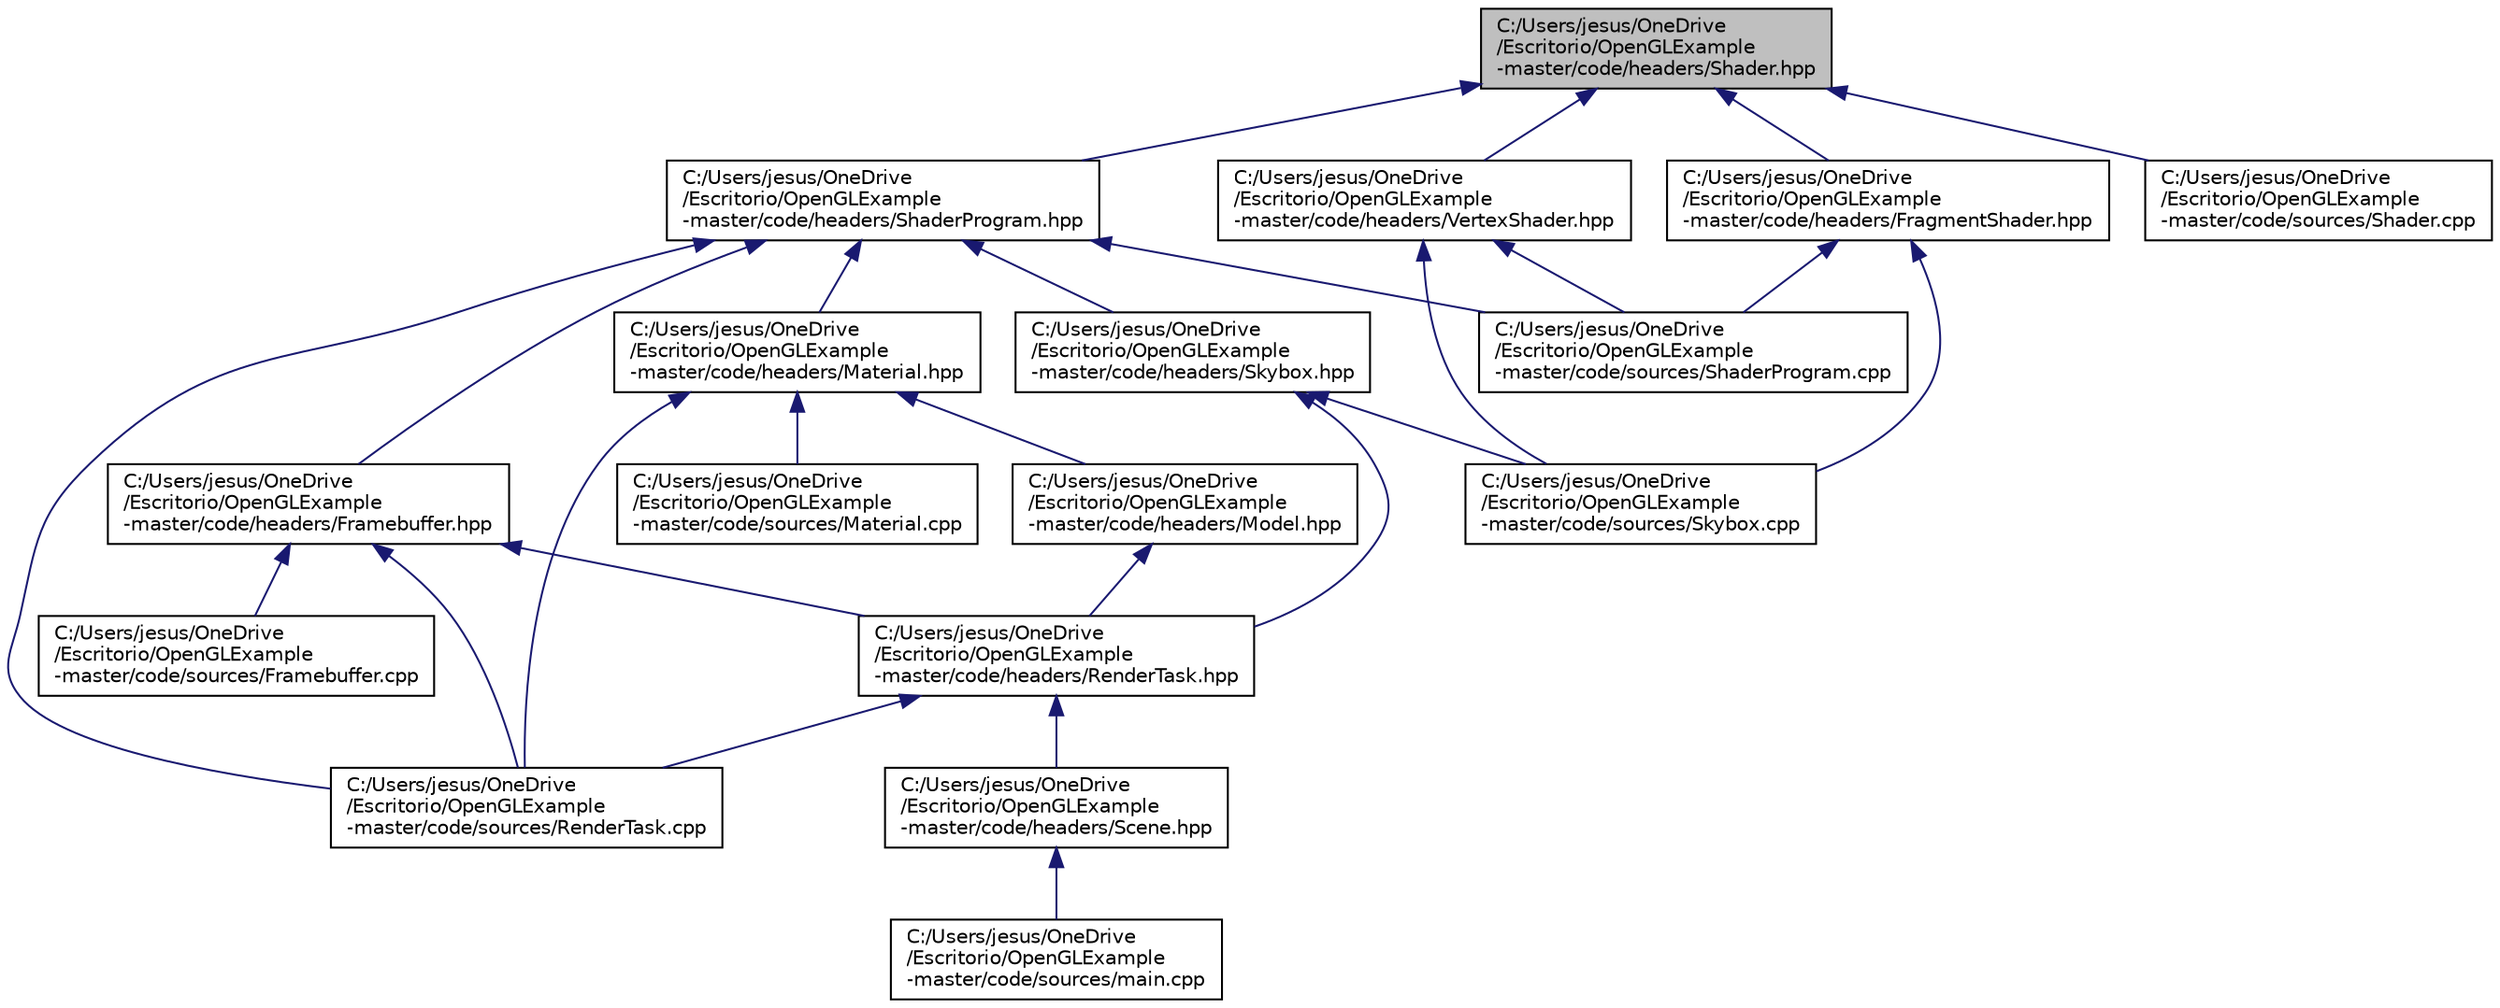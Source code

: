digraph "C:/Users/jesus/OneDrive/Escritorio/OpenGLExample-master/code/headers/Shader.hpp"
{
 // LATEX_PDF_SIZE
  edge [fontname="Helvetica",fontsize="10",labelfontname="Helvetica",labelfontsize="10"];
  node [fontname="Helvetica",fontsize="10",shape=record];
  Node1 [label="C:/Users/jesus/OneDrive\l/Escritorio/OpenGLExample\l-master/code/headers/Shader.hpp",height=0.2,width=0.4,color="black", fillcolor="grey75", style="filled", fontcolor="black",tooltip=" "];
  Node1 -> Node2 [dir="back",color="midnightblue",fontsize="10",style="solid",fontname="Helvetica"];
  Node2 [label="C:/Users/jesus/OneDrive\l/Escritorio/OpenGLExample\l-master/code/headers/FragmentShader.hpp",height=0.2,width=0.4,color="black", fillcolor="white", style="filled",URL="$_fragment_shader_8hpp.html",tooltip=" "];
  Node2 -> Node3 [dir="back",color="midnightblue",fontsize="10",style="solid",fontname="Helvetica"];
  Node3 [label="C:/Users/jesus/OneDrive\l/Escritorio/OpenGLExample\l-master/code/sources/ShaderProgram.cpp",height=0.2,width=0.4,color="black", fillcolor="white", style="filled",URL="$_shader_program_8cpp.html",tooltip=" "];
  Node2 -> Node4 [dir="back",color="midnightblue",fontsize="10",style="solid",fontname="Helvetica"];
  Node4 [label="C:/Users/jesus/OneDrive\l/Escritorio/OpenGLExample\l-master/code/sources/Skybox.cpp",height=0.2,width=0.4,color="black", fillcolor="white", style="filled",URL="$_skybox_8cpp.html",tooltip=" "];
  Node1 -> Node5 [dir="back",color="midnightblue",fontsize="10",style="solid",fontname="Helvetica"];
  Node5 [label="C:/Users/jesus/OneDrive\l/Escritorio/OpenGLExample\l-master/code/headers/ShaderProgram.hpp",height=0.2,width=0.4,color="black", fillcolor="white", style="filled",URL="$_shader_program_8hpp.html",tooltip=" "];
  Node5 -> Node6 [dir="back",color="midnightblue",fontsize="10",style="solid",fontname="Helvetica"];
  Node6 [label="C:/Users/jesus/OneDrive\l/Escritorio/OpenGLExample\l-master/code/headers/Framebuffer.hpp",height=0.2,width=0.4,color="black", fillcolor="white", style="filled",URL="$_framebuffer_8hpp.html",tooltip=" "];
  Node6 -> Node7 [dir="back",color="midnightblue",fontsize="10",style="solid",fontname="Helvetica"];
  Node7 [label="C:/Users/jesus/OneDrive\l/Escritorio/OpenGLExample\l-master/code/headers/RenderTask.hpp",height=0.2,width=0.4,color="black", fillcolor="white", style="filled",URL="$_render_task_8hpp.html",tooltip=" "];
  Node7 -> Node8 [dir="back",color="midnightblue",fontsize="10",style="solid",fontname="Helvetica"];
  Node8 [label="C:/Users/jesus/OneDrive\l/Escritorio/OpenGLExample\l-master/code/headers/Scene.hpp",height=0.2,width=0.4,color="black", fillcolor="white", style="filled",URL="$_scene_8hpp.html",tooltip=" "];
  Node8 -> Node9 [dir="back",color="midnightblue",fontsize="10",style="solid",fontname="Helvetica"];
  Node9 [label="C:/Users/jesus/OneDrive\l/Escritorio/OpenGLExample\l-master/code/sources/main.cpp",height=0.2,width=0.4,color="black", fillcolor="white", style="filled",URL="$main_8cpp.html",tooltip=" "];
  Node7 -> Node10 [dir="back",color="midnightblue",fontsize="10",style="solid",fontname="Helvetica"];
  Node10 [label="C:/Users/jesus/OneDrive\l/Escritorio/OpenGLExample\l-master/code/sources/RenderTask.cpp",height=0.2,width=0.4,color="black", fillcolor="white", style="filled",URL="$_render_task_8cpp.html",tooltip=" "];
  Node6 -> Node11 [dir="back",color="midnightblue",fontsize="10",style="solid",fontname="Helvetica"];
  Node11 [label="C:/Users/jesus/OneDrive\l/Escritorio/OpenGLExample\l-master/code/sources/Framebuffer.cpp",height=0.2,width=0.4,color="black", fillcolor="white", style="filled",URL="$_framebuffer_8cpp.html",tooltip=" "];
  Node6 -> Node10 [dir="back",color="midnightblue",fontsize="10",style="solid",fontname="Helvetica"];
  Node5 -> Node12 [dir="back",color="midnightblue",fontsize="10",style="solid",fontname="Helvetica"];
  Node12 [label="C:/Users/jesus/OneDrive\l/Escritorio/OpenGLExample\l-master/code/headers/Material.hpp",height=0.2,width=0.4,color="black", fillcolor="white", style="filled",URL="$_material_8hpp.html",tooltip=" "];
  Node12 -> Node13 [dir="back",color="midnightblue",fontsize="10",style="solid",fontname="Helvetica"];
  Node13 [label="C:/Users/jesus/OneDrive\l/Escritorio/OpenGLExample\l-master/code/headers/Model.hpp",height=0.2,width=0.4,color="black", fillcolor="white", style="filled",URL="$_model_8hpp.html",tooltip=" "];
  Node13 -> Node7 [dir="back",color="midnightblue",fontsize="10",style="solid",fontname="Helvetica"];
  Node12 -> Node14 [dir="back",color="midnightblue",fontsize="10",style="solid",fontname="Helvetica"];
  Node14 [label="C:/Users/jesus/OneDrive\l/Escritorio/OpenGLExample\l-master/code/sources/Material.cpp",height=0.2,width=0.4,color="black", fillcolor="white", style="filled",URL="$_material_8cpp.html",tooltip=" "];
  Node12 -> Node10 [dir="back",color="midnightblue",fontsize="10",style="solid",fontname="Helvetica"];
  Node5 -> Node15 [dir="back",color="midnightblue",fontsize="10",style="solid",fontname="Helvetica"];
  Node15 [label="C:/Users/jesus/OneDrive\l/Escritorio/OpenGLExample\l-master/code/headers/Skybox.hpp",height=0.2,width=0.4,color="black", fillcolor="white", style="filled",URL="$_skybox_8hpp.html",tooltip=" "];
  Node15 -> Node7 [dir="back",color="midnightblue",fontsize="10",style="solid",fontname="Helvetica"];
  Node15 -> Node4 [dir="back",color="midnightblue",fontsize="10",style="solid",fontname="Helvetica"];
  Node5 -> Node10 [dir="back",color="midnightblue",fontsize="10",style="solid",fontname="Helvetica"];
  Node5 -> Node3 [dir="back",color="midnightblue",fontsize="10",style="solid",fontname="Helvetica"];
  Node1 -> Node16 [dir="back",color="midnightblue",fontsize="10",style="solid",fontname="Helvetica"];
  Node16 [label="C:/Users/jesus/OneDrive\l/Escritorio/OpenGLExample\l-master/code/headers/VertexShader.hpp",height=0.2,width=0.4,color="black", fillcolor="white", style="filled",URL="$_vertex_shader_8hpp.html",tooltip=" "];
  Node16 -> Node3 [dir="back",color="midnightblue",fontsize="10",style="solid",fontname="Helvetica"];
  Node16 -> Node4 [dir="back",color="midnightblue",fontsize="10",style="solid",fontname="Helvetica"];
  Node1 -> Node17 [dir="back",color="midnightblue",fontsize="10",style="solid",fontname="Helvetica"];
  Node17 [label="C:/Users/jesus/OneDrive\l/Escritorio/OpenGLExample\l-master/code/sources/Shader.cpp",height=0.2,width=0.4,color="black", fillcolor="white", style="filled",URL="$_shader_8cpp.html",tooltip=" "];
}
